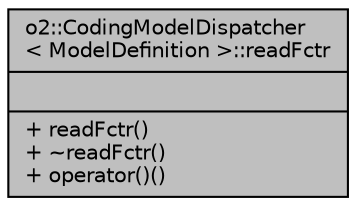 digraph "o2::CodingModelDispatcher&lt; ModelDefinition &gt;::readFctr"
{
 // INTERACTIVE_SVG=YES
  bgcolor="transparent";
  edge [fontname="Helvetica",fontsize="10",labelfontname="Helvetica",labelfontsize="10"];
  node [fontname="Helvetica",fontsize="10",shape=record];
  Node1 [label="{o2::CodingModelDispatcher\l\< ModelDefinition \>::readFctr\n||+ readFctr()\l+ ~readFctr()\l+ operator()()\l}",height=0.2,width=0.4,color="black", fillcolor="grey75", style="filled" fontcolor="black"];
}
